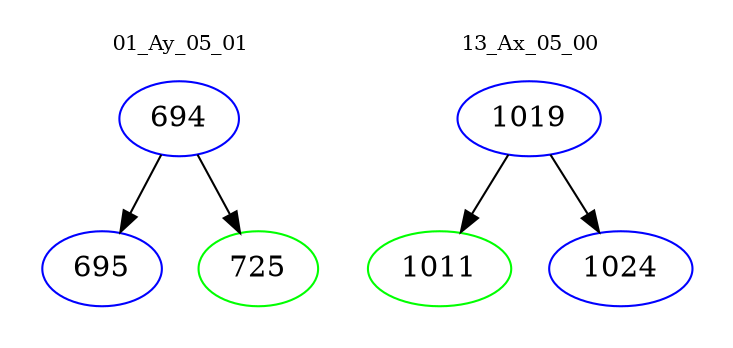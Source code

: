 digraph{
subgraph cluster_0 {
color = white
label = "01_Ay_05_01";
fontsize=10;
T0_694 [label="694", color="blue"]
T0_694 -> T0_695 [color="black"]
T0_695 [label="695", color="blue"]
T0_694 -> T0_725 [color="black"]
T0_725 [label="725", color="green"]
}
subgraph cluster_1 {
color = white
label = "13_Ax_05_00";
fontsize=10;
T1_1019 [label="1019", color="blue"]
T1_1019 -> T1_1011 [color="black"]
T1_1011 [label="1011", color="green"]
T1_1019 -> T1_1024 [color="black"]
T1_1024 [label="1024", color="blue"]
}
}

